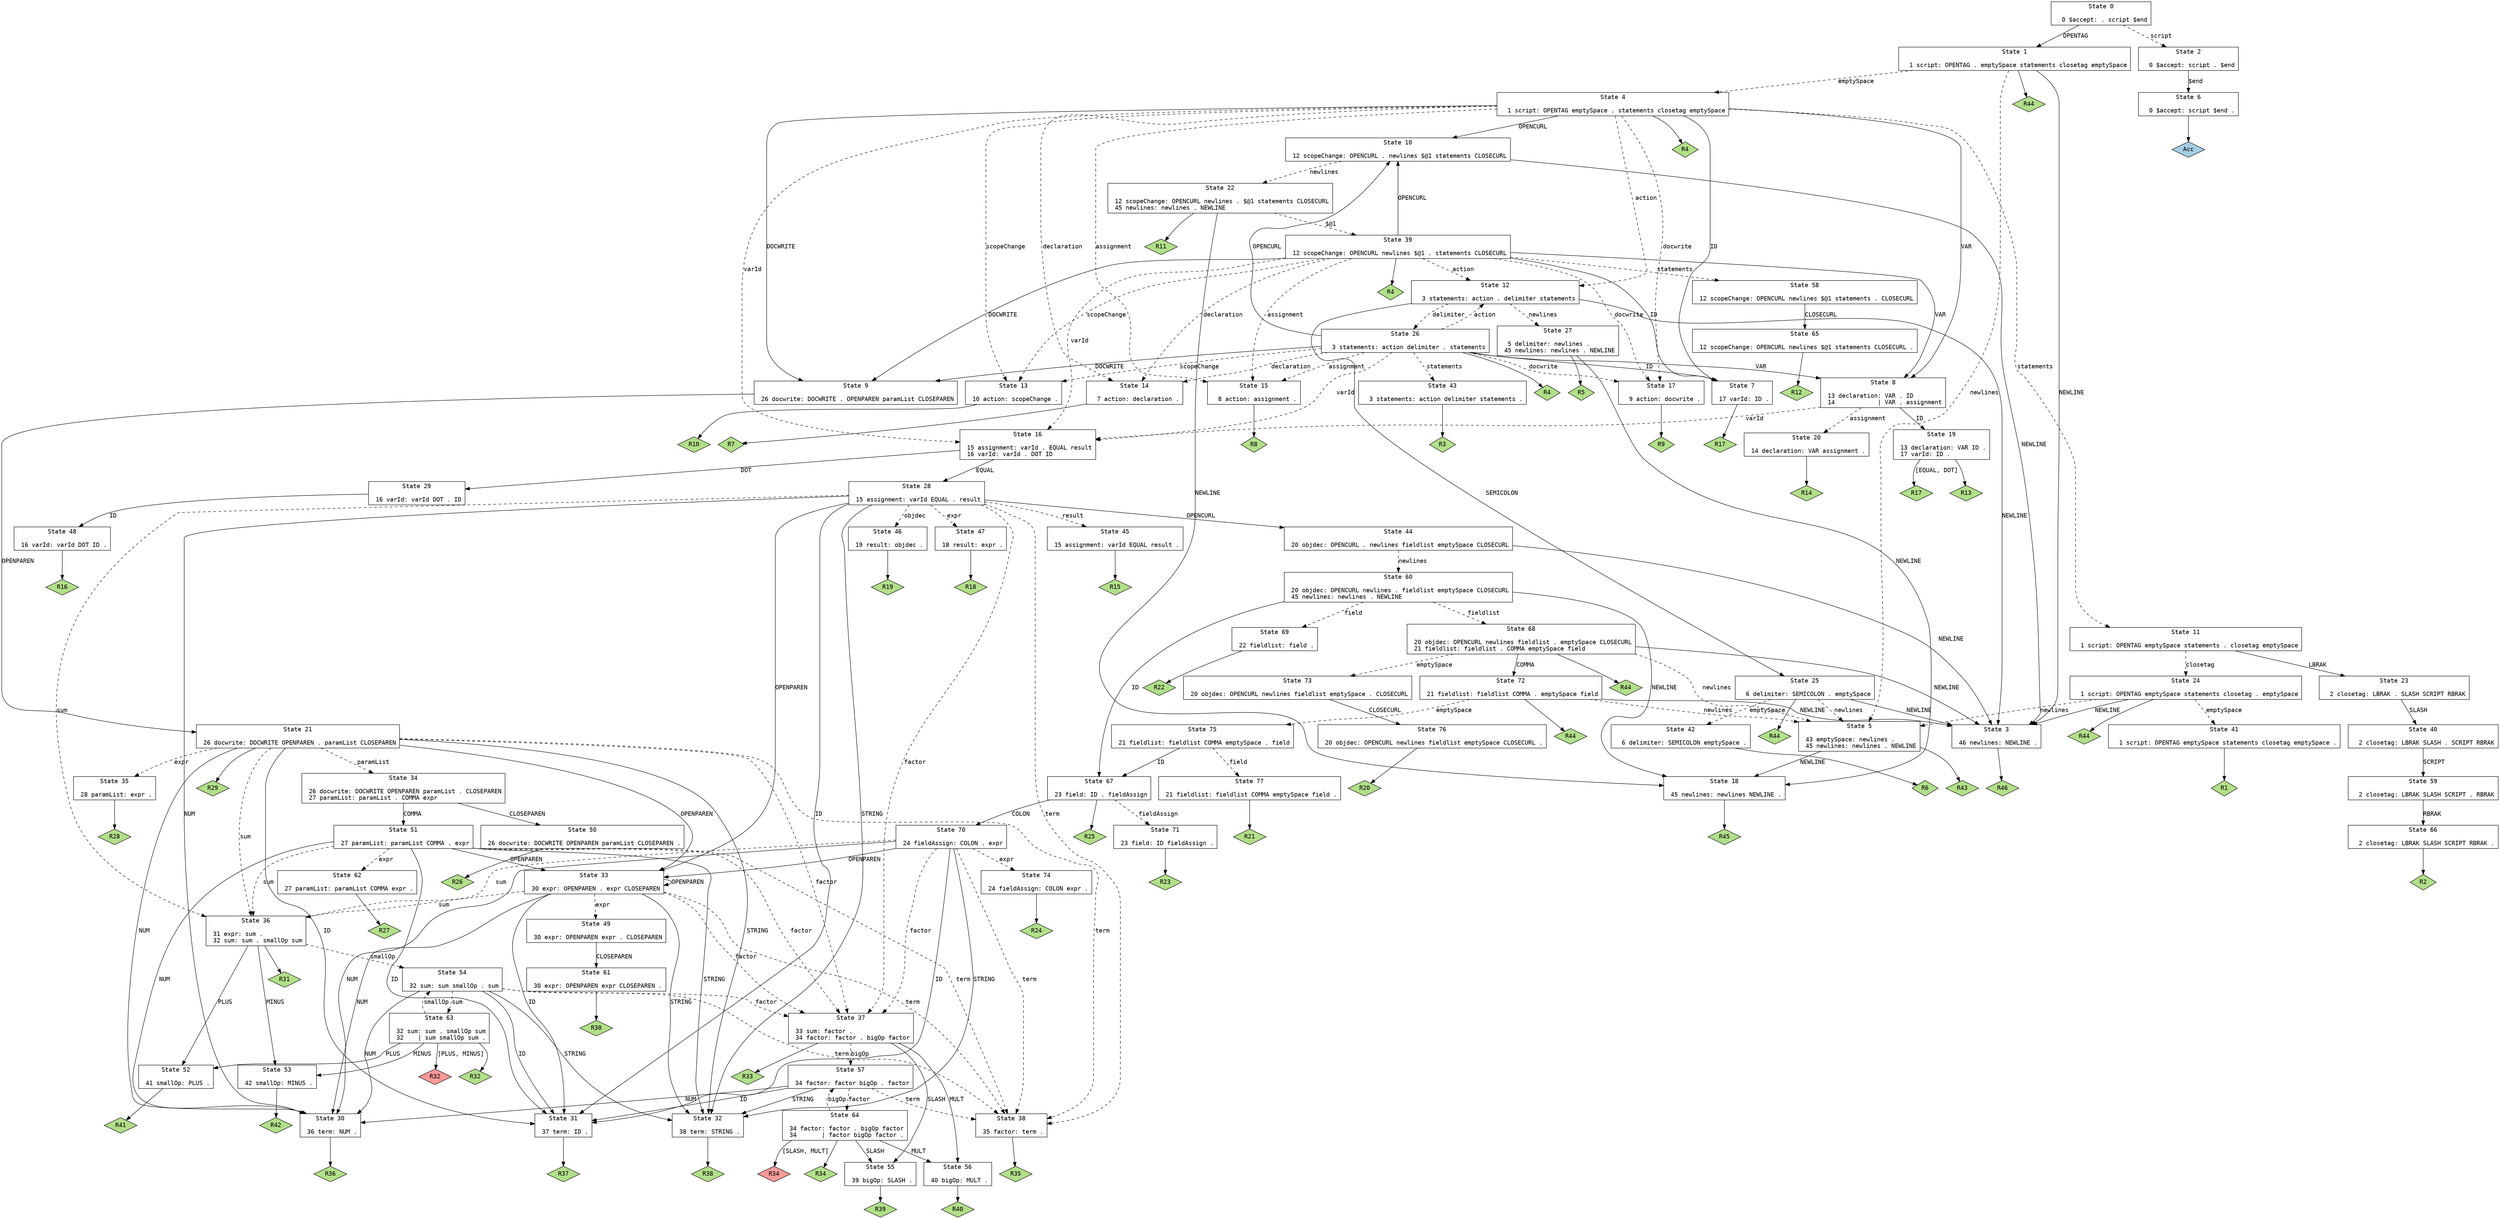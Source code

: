 // Generated by GNU Bison 3.0.
// Report bugs to <bug-bison@gnu.org>.
// Home page: <http://www.gnu.org/software/bison/>.

digraph "parser.y"
{
  node [fontname = courier, shape = box, colorscheme = paired6]
  edge [fontname = courier]

  0 [label="State 0\n\l  0 $accept: . script $end\l"]
  0 -> 1 [style=solid label="OPENTAG"]
  0 -> 2 [style=dashed label="script"]
  1 [label="State 1\n\l  1 script: OPENTAG . emptySpace statements closetag emptySpace\l"]
  1 -> 3 [style=solid label="NEWLINE"]
  1 -> 4 [style=dashed label="emptySpace"]
  1 -> 5 [style=dashed label="newlines"]
  1 -> "1R44" [style=solid]
 "1R44" [label="R44", fillcolor=3, shape=diamond, style=filled]
  2 [label="State 2\n\l  0 $accept: script . $end\l"]
  2 -> 6 [style=solid label="$end"]
  3 [label="State 3\n\l 46 newlines: NEWLINE .\l"]
  3 -> "3R46" [style=solid]
 "3R46" [label="R46", fillcolor=3, shape=diamond, style=filled]
  4 [label="State 4\n\l  1 script: OPENTAG emptySpace . statements closetag emptySpace\l"]
  4 -> 7 [style=solid label="ID"]
  4 -> 8 [style=solid label="VAR"]
  4 -> 9 [style=solid label="DOCWRITE"]
  4 -> 10 [style=solid label="OPENCURL"]
  4 -> 11 [style=dashed label="statements"]
  4 -> 12 [style=dashed label="action"]
  4 -> 13 [style=dashed label="scopeChange"]
  4 -> 14 [style=dashed label="declaration"]
  4 -> 15 [style=dashed label="assignment"]
  4 -> 16 [style=dashed label="varId"]
  4 -> 17 [style=dashed label="docwrite"]
  4 -> "4R4" [style=solid]
 "4R4" [label="R4", fillcolor=3, shape=diamond, style=filled]
  5 [label="State 5\n\l 43 emptySpace: newlines .\l 45 newlines: newlines . NEWLINE\l"]
  5 -> 18 [style=solid label="NEWLINE"]
  5 -> "5R43" [style=solid]
 "5R43" [label="R43", fillcolor=3, shape=diamond, style=filled]
  6 [label="State 6\n\l  0 $accept: script $end .\l"]
  6 -> "6R0" [style=solid]
 "6R0" [label="Acc", fillcolor=1, shape=diamond, style=filled]
  7 [label="State 7\n\l 17 varId: ID .\l"]
  7 -> "7R17" [style=solid]
 "7R17" [label="R17", fillcolor=3, shape=diamond, style=filled]
  8 [label="State 8\n\l 13 declaration: VAR . ID\l 14            | VAR . assignment\l"]
  8 -> 19 [style=solid label="ID"]
  8 -> 20 [style=dashed label="assignment"]
  8 -> 16 [style=dashed label="varId"]
  9 [label="State 9\n\l 26 docwrite: DOCWRITE . OPENPAREN paramList CLOSEPAREN\l"]
  9 -> 21 [style=solid label="OPENPAREN"]
  10 [label="State 10\n\l 12 scopeChange: OPENCURL . newlines $@1 statements CLOSECURL\l"]
  10 -> 3 [style=solid label="NEWLINE"]
  10 -> 22 [style=dashed label="newlines"]
  11 [label="State 11\n\l  1 script: OPENTAG emptySpace statements . closetag emptySpace\l"]
  11 -> 23 [style=solid label="LBRAK"]
  11 -> 24 [style=dashed label="closetag"]
  12 [label="State 12\n\l  3 statements: action . delimiter statements\l"]
  12 -> 3 [style=solid label="NEWLINE"]
  12 -> 25 [style=solid label="SEMICOLON"]
  12 -> 26 [style=dashed label="delimiter"]
  12 -> 27 [style=dashed label="newlines"]
  13 [label="State 13\n\l 10 action: scopeChange .\l"]
  13 -> "13R10" [style=solid]
 "13R10" [label="R10", fillcolor=3, shape=diamond, style=filled]
  14 [label="State 14\n\l  7 action: declaration .\l"]
  14 -> "14R7" [style=solid]
 "14R7" [label="R7", fillcolor=3, shape=diamond, style=filled]
  15 [label="State 15\n\l  8 action: assignment .\l"]
  15 -> "15R8" [style=solid]
 "15R8" [label="R8", fillcolor=3, shape=diamond, style=filled]
  16 [label="State 16\n\l 15 assignment: varId . EQUAL result\l 16 varId: varId . DOT ID\l"]
  16 -> 28 [style=solid label="EQUAL"]
  16 -> 29 [style=solid label="DOT"]
  17 [label="State 17\n\l  9 action: docwrite .\l"]
  17 -> "17R9" [style=solid]
 "17R9" [label="R9", fillcolor=3, shape=diamond, style=filled]
  18 [label="State 18\n\l 45 newlines: newlines NEWLINE .\l"]
  18 -> "18R45" [style=solid]
 "18R45" [label="R45", fillcolor=3, shape=diamond, style=filled]
  19 [label="State 19\n\l 13 declaration: VAR ID .\l 17 varId: ID .\l"]
  19 -> "19R13" [style=solid]
 "19R13" [label="R13", fillcolor=3, shape=diamond, style=filled]
  19 -> "19R17" [label="[EQUAL, DOT]", style=solid]
 "19R17" [label="R17", fillcolor=3, shape=diamond, style=filled]
  20 [label="State 20\n\l 14 declaration: VAR assignment .\l"]
  20 -> "20R14" [style=solid]
 "20R14" [label="R14", fillcolor=3, shape=diamond, style=filled]
  21 [label="State 21\n\l 26 docwrite: DOCWRITE OPENPAREN . paramList CLOSEPAREN\l"]
  21 -> 30 [style=solid label="NUM"]
  21 -> 31 [style=solid label="ID"]
  21 -> 32 [style=solid label="STRING"]
  21 -> 33 [style=solid label="OPENPAREN"]
  21 -> 34 [style=dashed label="paramList"]
  21 -> 35 [style=dashed label="expr"]
  21 -> 36 [style=dashed label="sum"]
  21 -> 37 [style=dashed label="factor"]
  21 -> 38 [style=dashed label="term"]
  21 -> "21R29" [style=solid]
 "21R29" [label="R29", fillcolor=3, shape=diamond, style=filled]
  22 [label="State 22\n\l 12 scopeChange: OPENCURL newlines . $@1 statements CLOSECURL\l 45 newlines: newlines . NEWLINE\l"]
  22 -> 18 [style=solid label="NEWLINE"]
  22 -> 39 [style=dashed label="$@1"]
  22 -> "22R11" [style=solid]
 "22R11" [label="R11", fillcolor=3, shape=diamond, style=filled]
  23 [label="State 23\n\l  2 closetag: LBRAK . SLASH SCRIPT RBRAK\l"]
  23 -> 40 [style=solid label="SLASH"]
  24 [label="State 24\n\l  1 script: OPENTAG emptySpace statements closetag . emptySpace\l"]
  24 -> 3 [style=solid label="NEWLINE"]
  24 -> 41 [style=dashed label="emptySpace"]
  24 -> 5 [style=dashed label="newlines"]
  24 -> "24R44" [style=solid]
 "24R44" [label="R44", fillcolor=3, shape=diamond, style=filled]
  25 [label="State 25\n\l  6 delimiter: SEMICOLON . emptySpace\l"]
  25 -> 3 [style=solid label="NEWLINE"]
  25 -> 42 [style=dashed label="emptySpace"]
  25 -> 5 [style=dashed label="newlines"]
  25 -> "25R44" [style=solid]
 "25R44" [label="R44", fillcolor=3, shape=diamond, style=filled]
  26 [label="State 26\n\l  3 statements: action delimiter . statements\l"]
  26 -> 7 [style=solid label="ID"]
  26 -> 8 [style=solid label="VAR"]
  26 -> 9 [style=solid label="DOCWRITE"]
  26 -> 10 [style=solid label="OPENCURL"]
  26 -> 43 [style=dashed label="statements"]
  26 -> 12 [style=dashed label="action"]
  26 -> 13 [style=dashed label="scopeChange"]
  26 -> 14 [style=dashed label="declaration"]
  26 -> 15 [style=dashed label="assignment"]
  26 -> 16 [style=dashed label="varId"]
  26 -> 17 [style=dashed label="docwrite"]
  26 -> "26R4" [style=solid]
 "26R4" [label="R4", fillcolor=3, shape=diamond, style=filled]
  27 [label="State 27\n\l  5 delimiter: newlines .\l 45 newlines: newlines . NEWLINE\l"]
  27 -> 18 [style=solid label="NEWLINE"]
  27 -> "27R5" [style=solid]
 "27R5" [label="R5", fillcolor=3, shape=diamond, style=filled]
  28 [label="State 28\n\l 15 assignment: varId EQUAL . result\l"]
  28 -> 30 [style=solid label="NUM"]
  28 -> 31 [style=solid label="ID"]
  28 -> 32 [style=solid label="STRING"]
  28 -> 33 [style=solid label="OPENPAREN"]
  28 -> 44 [style=solid label="OPENCURL"]
  28 -> 45 [style=dashed label="result"]
  28 -> 46 [style=dashed label="objdec"]
  28 -> 47 [style=dashed label="expr"]
  28 -> 36 [style=dashed label="sum"]
  28 -> 37 [style=dashed label="factor"]
  28 -> 38 [style=dashed label="term"]
  29 [label="State 29\n\l 16 varId: varId DOT . ID\l"]
  29 -> 48 [style=solid label="ID"]
  30 [label="State 30\n\l 36 term: NUM .\l"]
  30 -> "30R36" [style=solid]
 "30R36" [label="R36", fillcolor=3, shape=diamond, style=filled]
  31 [label="State 31\n\l 37 term: ID .\l"]
  31 -> "31R37" [style=solid]
 "31R37" [label="R37", fillcolor=3, shape=diamond, style=filled]
  32 [label="State 32\n\l 38 term: STRING .\l"]
  32 -> "32R38" [style=solid]
 "32R38" [label="R38", fillcolor=3, shape=diamond, style=filled]
  33 [label="State 33\n\l 30 expr: OPENPAREN . expr CLOSEPAREN\l"]
  33 -> 30 [style=solid label="NUM"]
  33 -> 31 [style=solid label="ID"]
  33 -> 32 [style=solid label="STRING"]
  33 -> 33 [style=solid label="OPENPAREN"]
  33 -> 49 [style=dashed label="expr"]
  33 -> 36 [style=dashed label="sum"]
  33 -> 37 [style=dashed label="factor"]
  33 -> 38 [style=dashed label="term"]
  34 [label="State 34\n\l 26 docwrite: DOCWRITE OPENPAREN paramList . CLOSEPAREN\l 27 paramList: paramList . COMMA expr\l"]
  34 -> 50 [style=solid label="CLOSEPAREN"]
  34 -> 51 [style=solid label="COMMA"]
  35 [label="State 35\n\l 28 paramList: expr .\l"]
  35 -> "35R28" [style=solid]
 "35R28" [label="R28", fillcolor=3, shape=diamond, style=filled]
  36 [label="State 36\n\l 31 expr: sum .\l 32 sum: sum . smallOp sum\l"]
  36 -> 52 [style=solid label="PLUS"]
  36 -> 53 [style=solid label="MINUS"]
  36 -> 54 [style=dashed label="smallOp"]
  36 -> "36R31" [style=solid]
 "36R31" [label="R31", fillcolor=3, shape=diamond, style=filled]
  37 [label="State 37\n\l 33 sum: factor .\l 34 factor: factor . bigOp factor\l"]
  37 -> 55 [style=solid label="SLASH"]
  37 -> 56 [style=solid label="MULT"]
  37 -> 57 [style=dashed label="bigOp"]
  37 -> "37R33" [style=solid]
 "37R33" [label="R33", fillcolor=3, shape=diamond, style=filled]
  38 [label="State 38\n\l 35 factor: term .\l"]
  38 -> "38R35" [style=solid]
 "38R35" [label="R35", fillcolor=3, shape=diamond, style=filled]
  39 [label="State 39\n\l 12 scopeChange: OPENCURL newlines $@1 . statements CLOSECURL\l"]
  39 -> 7 [style=solid label="ID"]
  39 -> 8 [style=solid label="VAR"]
  39 -> 9 [style=solid label="DOCWRITE"]
  39 -> 10 [style=solid label="OPENCURL"]
  39 -> 58 [style=dashed label="statements"]
  39 -> 12 [style=dashed label="action"]
  39 -> 13 [style=dashed label="scopeChange"]
  39 -> 14 [style=dashed label="declaration"]
  39 -> 15 [style=dashed label="assignment"]
  39 -> 16 [style=dashed label="varId"]
  39 -> 17 [style=dashed label="docwrite"]
  39 -> "39R4" [style=solid]
 "39R4" [label="R4", fillcolor=3, shape=diamond, style=filled]
  40 [label="State 40\n\l  2 closetag: LBRAK SLASH . SCRIPT RBRAK\l"]
  40 -> 59 [style=solid label="SCRIPT"]
  41 [label="State 41\n\l  1 script: OPENTAG emptySpace statements closetag emptySpace .\l"]
  41 -> "41R1" [style=solid]
 "41R1" [label="R1", fillcolor=3, shape=diamond, style=filled]
  42 [label="State 42\n\l  6 delimiter: SEMICOLON emptySpace .\l"]
  42 -> "42R6" [style=solid]
 "42R6" [label="R6", fillcolor=3, shape=diamond, style=filled]
  43 [label="State 43\n\l  3 statements: action delimiter statements .\l"]
  43 -> "43R3" [style=solid]
 "43R3" [label="R3", fillcolor=3, shape=diamond, style=filled]
  44 [label="State 44\n\l 20 objdec: OPENCURL . newlines fieldlist emptySpace CLOSECURL\l"]
  44 -> 3 [style=solid label="NEWLINE"]
  44 -> 60 [style=dashed label="newlines"]
  45 [label="State 45\n\l 15 assignment: varId EQUAL result .\l"]
  45 -> "45R15" [style=solid]
 "45R15" [label="R15", fillcolor=3, shape=diamond, style=filled]
  46 [label="State 46\n\l 19 result: objdec .\l"]
  46 -> "46R19" [style=solid]
 "46R19" [label="R19", fillcolor=3, shape=diamond, style=filled]
  47 [label="State 47\n\l 18 result: expr .\l"]
  47 -> "47R18" [style=solid]
 "47R18" [label="R18", fillcolor=3, shape=diamond, style=filled]
  48 [label="State 48\n\l 16 varId: varId DOT ID .\l"]
  48 -> "48R16" [style=solid]
 "48R16" [label="R16", fillcolor=3, shape=diamond, style=filled]
  49 [label="State 49\n\l 30 expr: OPENPAREN expr . CLOSEPAREN\l"]
  49 -> 61 [style=solid label="CLOSEPAREN"]
  50 [label="State 50\n\l 26 docwrite: DOCWRITE OPENPAREN paramList CLOSEPAREN .\l"]
  50 -> "50R26" [style=solid]
 "50R26" [label="R26", fillcolor=3, shape=diamond, style=filled]
  51 [label="State 51\n\l 27 paramList: paramList COMMA . expr\l"]
  51 -> 30 [style=solid label="NUM"]
  51 -> 31 [style=solid label="ID"]
  51 -> 32 [style=solid label="STRING"]
  51 -> 33 [style=solid label="OPENPAREN"]
  51 -> 62 [style=dashed label="expr"]
  51 -> 36 [style=dashed label="sum"]
  51 -> 37 [style=dashed label="factor"]
  51 -> 38 [style=dashed label="term"]
  52 [label="State 52\n\l 41 smallOp: PLUS .\l"]
  52 -> "52R41" [style=solid]
 "52R41" [label="R41", fillcolor=3, shape=diamond, style=filled]
  53 [label="State 53\n\l 42 smallOp: MINUS .\l"]
  53 -> "53R42" [style=solid]
 "53R42" [label="R42", fillcolor=3, shape=diamond, style=filled]
  54 [label="State 54\n\l 32 sum: sum smallOp . sum\l"]
  54 -> 30 [style=solid label="NUM"]
  54 -> 31 [style=solid label="ID"]
  54 -> 32 [style=solid label="STRING"]
  54 -> 63 [style=dashed label="sum"]
  54 -> 37 [style=dashed label="factor"]
  54 -> 38 [style=dashed label="term"]
  55 [label="State 55\n\l 39 bigOp: SLASH .\l"]
  55 -> "55R39" [style=solid]
 "55R39" [label="R39", fillcolor=3, shape=diamond, style=filled]
  56 [label="State 56\n\l 40 bigOp: MULT .\l"]
  56 -> "56R40" [style=solid]
 "56R40" [label="R40", fillcolor=3, shape=diamond, style=filled]
  57 [label="State 57\n\l 34 factor: factor bigOp . factor\l"]
  57 -> 30 [style=solid label="NUM"]
  57 -> 31 [style=solid label="ID"]
  57 -> 32 [style=solid label="STRING"]
  57 -> 64 [style=dashed label="factor"]
  57 -> 38 [style=dashed label="term"]
  58 [label="State 58\n\l 12 scopeChange: OPENCURL newlines $@1 statements . CLOSECURL\l"]
  58 -> 65 [style=solid label="CLOSECURL"]
  59 [label="State 59\n\l  2 closetag: LBRAK SLASH SCRIPT . RBRAK\l"]
  59 -> 66 [style=solid label="RBRAK"]
  60 [label="State 60\n\l 20 objdec: OPENCURL newlines . fieldlist emptySpace CLOSECURL\l 45 newlines: newlines . NEWLINE\l"]
  60 -> 67 [style=solid label="ID"]
  60 -> 18 [style=solid label="NEWLINE"]
  60 -> 68 [style=dashed label="fieldlist"]
  60 -> 69 [style=dashed label="field"]
  61 [label="State 61\n\l 30 expr: OPENPAREN expr CLOSEPAREN .\l"]
  61 -> "61R30" [style=solid]
 "61R30" [label="R30", fillcolor=3, shape=diamond, style=filled]
  62 [label="State 62\n\l 27 paramList: paramList COMMA expr .\l"]
  62 -> "62R27" [style=solid]
 "62R27" [label="R27", fillcolor=3, shape=diamond, style=filled]
  63 [label="State 63\n\l 32 sum: sum . smallOp sum\l 32    | sum smallOp sum .\l"]
  63 -> 52 [style=solid label="PLUS"]
  63 -> 53 [style=solid label="MINUS"]
  63 -> 54 [style=dashed label="smallOp"]
  63 -> "63R32d" [label="[PLUS, MINUS]", style=solid]
 "63R32d" [label="R32", fillcolor=5, shape=diamond, style=filled]
  63 -> "63R32" [style=solid]
 "63R32" [label="R32", fillcolor=3, shape=diamond, style=filled]
  64 [label="State 64\n\l 34 factor: factor . bigOp factor\l 34       | factor bigOp factor .\l"]
  64 -> 55 [style=solid label="SLASH"]
  64 -> 56 [style=solid label="MULT"]
  64 -> 57 [style=dashed label="bigOp"]
  64 -> "64R34d" [label="[SLASH, MULT]", style=solid]
 "64R34d" [label="R34", fillcolor=5, shape=diamond, style=filled]
  64 -> "64R34" [style=solid]
 "64R34" [label="R34", fillcolor=3, shape=diamond, style=filled]
  65 [label="State 65\n\l 12 scopeChange: OPENCURL newlines $@1 statements CLOSECURL .\l"]
  65 -> "65R12" [style=solid]
 "65R12" [label="R12", fillcolor=3, shape=diamond, style=filled]
  66 [label="State 66\n\l  2 closetag: LBRAK SLASH SCRIPT RBRAK .\l"]
  66 -> "66R2" [style=solid]
 "66R2" [label="R2", fillcolor=3, shape=diamond, style=filled]
  67 [label="State 67\n\l 23 field: ID . fieldAssign\l"]
  67 -> 70 [style=solid label="COLON"]
  67 -> 71 [style=dashed label="fieldAssign"]
  67 -> "67R25" [style=solid]
 "67R25" [label="R25", fillcolor=3, shape=diamond, style=filled]
  68 [label="State 68\n\l 20 objdec: OPENCURL newlines fieldlist . emptySpace CLOSECURL\l 21 fieldlist: fieldlist . COMMA emptySpace field\l"]
  68 -> 3 [style=solid label="NEWLINE"]
  68 -> 72 [style=solid label="COMMA"]
  68 -> 73 [style=dashed label="emptySpace"]
  68 -> 5 [style=dashed label="newlines"]
  68 -> "68R44" [style=solid]
 "68R44" [label="R44", fillcolor=3, shape=diamond, style=filled]
  69 [label="State 69\n\l 22 fieldlist: field .\l"]
  69 -> "69R22" [style=solid]
 "69R22" [label="R22", fillcolor=3, shape=diamond, style=filled]
  70 [label="State 70\n\l 24 fieldAssign: COLON . expr\l"]
  70 -> 30 [style=solid label="NUM"]
  70 -> 31 [style=solid label="ID"]
  70 -> 32 [style=solid label="STRING"]
  70 -> 33 [style=solid label="OPENPAREN"]
  70 -> 74 [style=dashed label="expr"]
  70 -> 36 [style=dashed label="sum"]
  70 -> 37 [style=dashed label="factor"]
  70 -> 38 [style=dashed label="term"]
  71 [label="State 71\n\l 23 field: ID fieldAssign .\l"]
  71 -> "71R23" [style=solid]
 "71R23" [label="R23", fillcolor=3, shape=diamond, style=filled]
  72 [label="State 72\n\l 21 fieldlist: fieldlist COMMA . emptySpace field\l"]
  72 -> 3 [style=solid label="NEWLINE"]
  72 -> 75 [style=dashed label="emptySpace"]
  72 -> 5 [style=dashed label="newlines"]
  72 -> "72R44" [style=solid]
 "72R44" [label="R44", fillcolor=3, shape=diamond, style=filled]
  73 [label="State 73\n\l 20 objdec: OPENCURL newlines fieldlist emptySpace . CLOSECURL\l"]
  73 -> 76 [style=solid label="CLOSECURL"]
  74 [label="State 74\n\l 24 fieldAssign: COLON expr .\l"]
  74 -> "74R24" [style=solid]
 "74R24" [label="R24", fillcolor=3, shape=diamond, style=filled]
  75 [label="State 75\n\l 21 fieldlist: fieldlist COMMA emptySpace . field\l"]
  75 -> 67 [style=solid label="ID"]
  75 -> 77 [style=dashed label="field"]
  76 [label="State 76\n\l 20 objdec: OPENCURL newlines fieldlist emptySpace CLOSECURL .\l"]
  76 -> "76R20" [style=solid]
 "76R20" [label="R20", fillcolor=3, shape=diamond, style=filled]
  77 [label="State 77\n\l 21 fieldlist: fieldlist COMMA emptySpace field .\l"]
  77 -> "77R21" [style=solid]
 "77R21" [label="R21", fillcolor=3, shape=diamond, style=filled]
}
